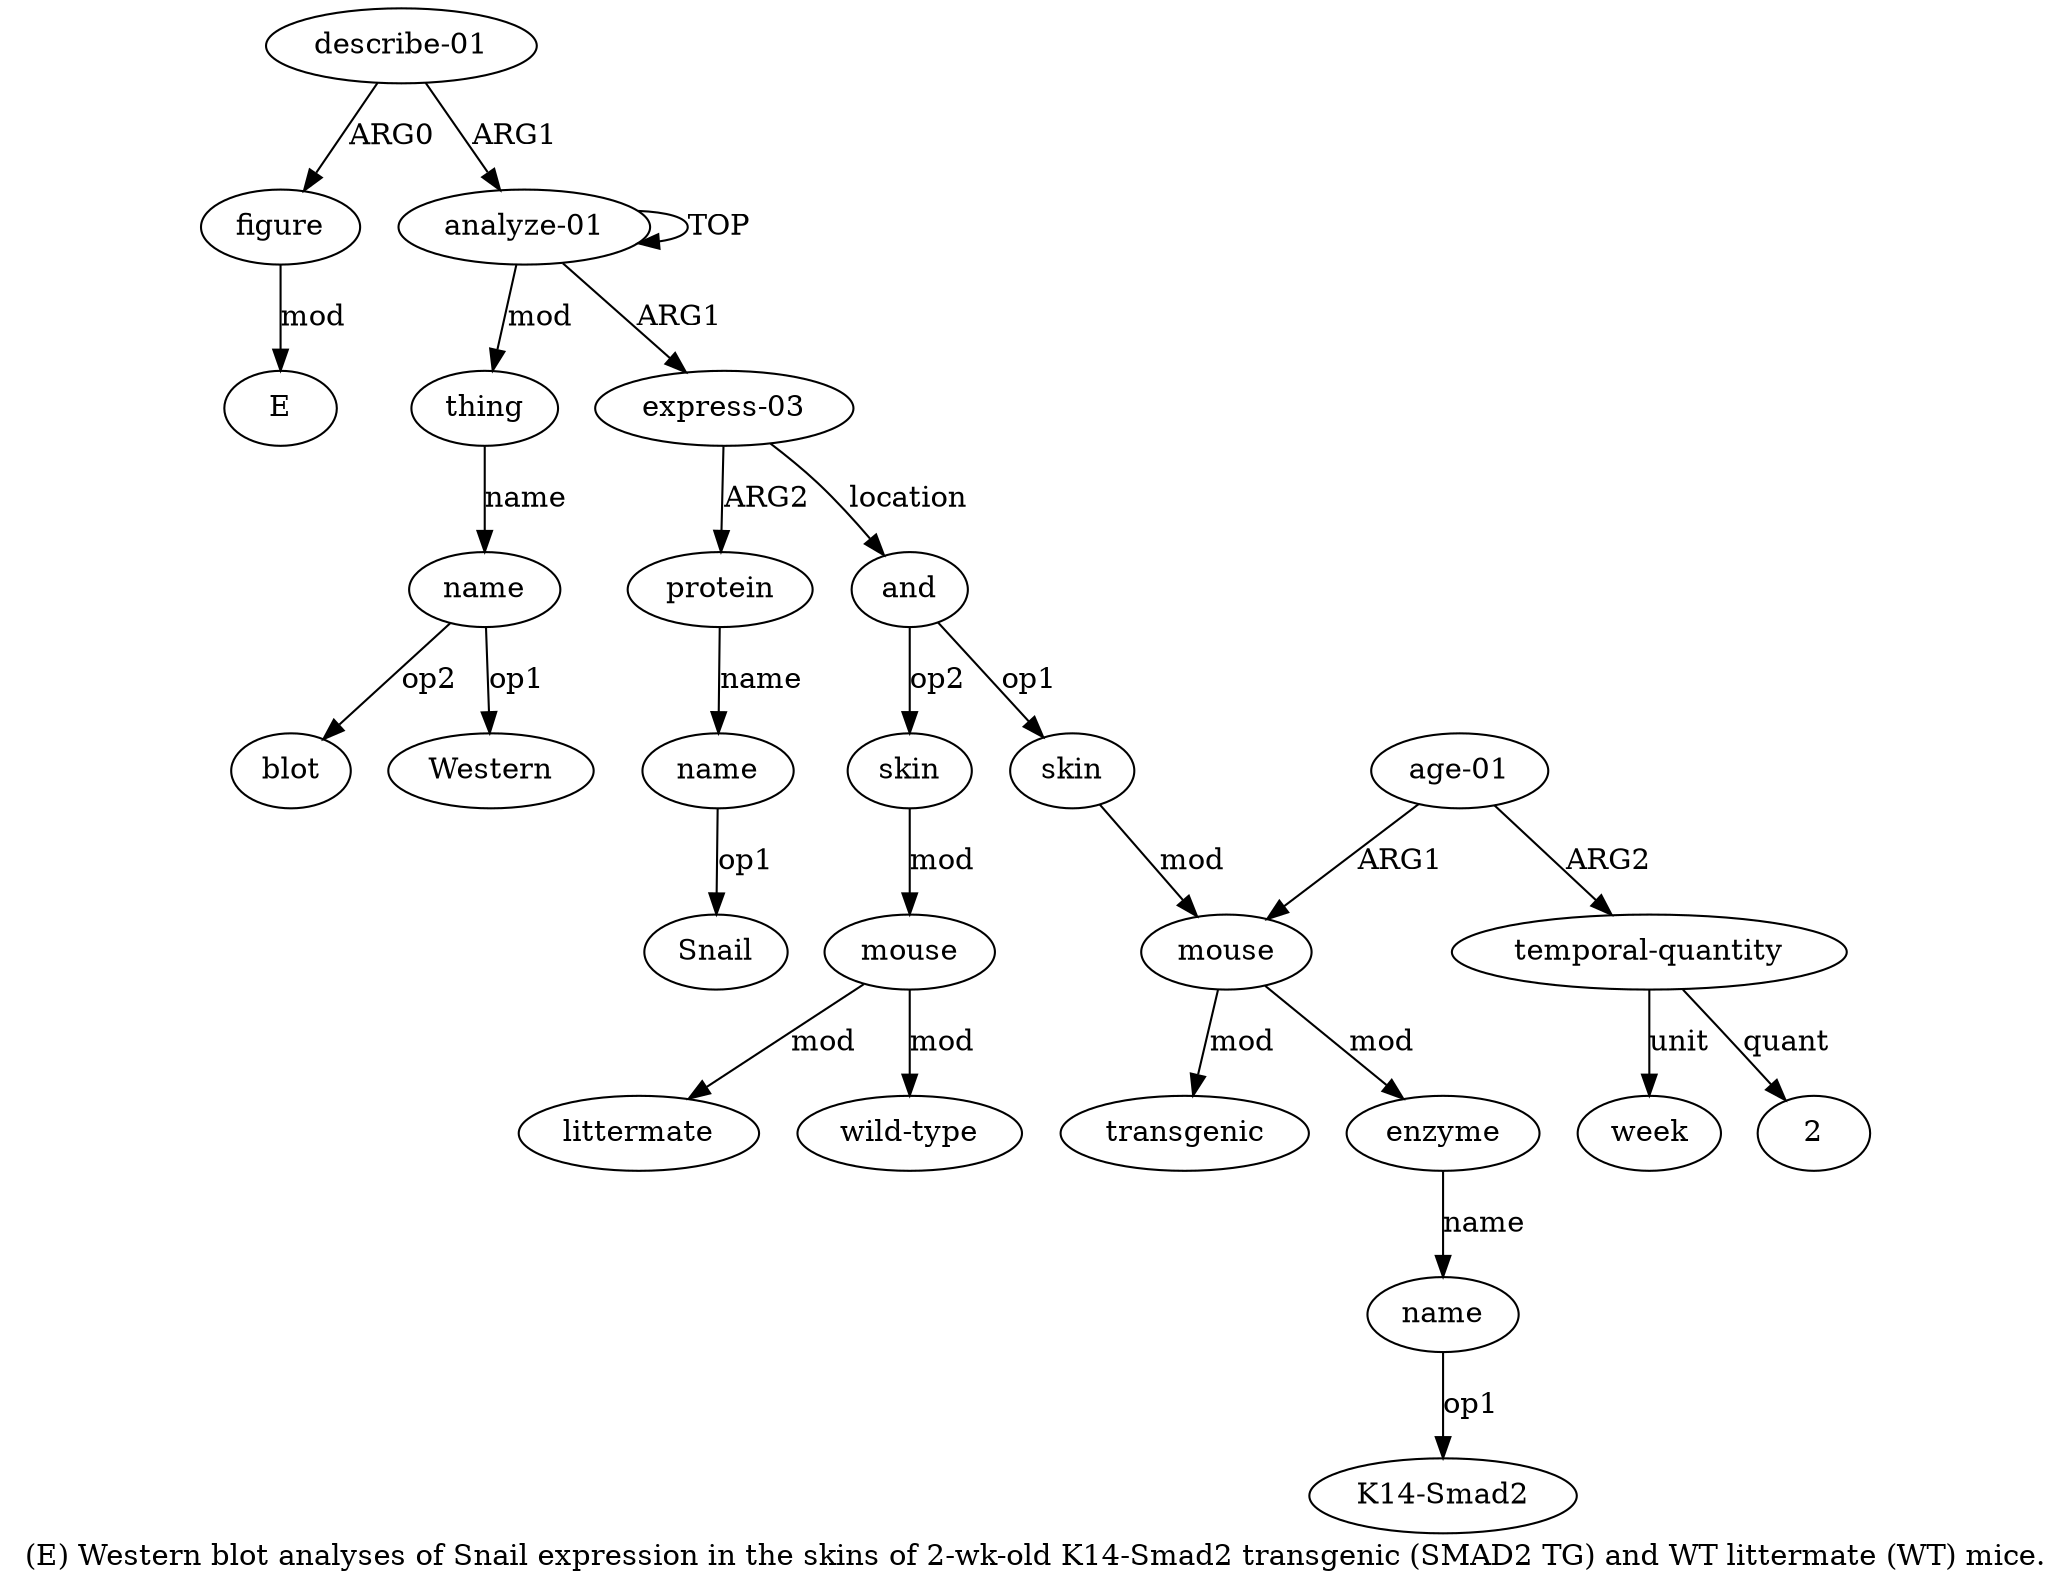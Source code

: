 digraph  {
	graph [label="(E) Western blot analyses of Snail expression in the skins of 2-wk-old K14-Smad2 transgenic (SMAD2 TG) and WT littermate (WT) mice."];
	node [label="\N"];
	a20	 [color=black,
		gold_ind=20,
		gold_label=figure,
		label=figure,
		test_ind=20,
		test_label=figure];
	"a20 E"	 [color=black,
		gold_ind=-1,
		gold_label=E,
		label=E,
		test_ind=-1,
		test_label=E];
	a20 -> "a20 E" [key=0,
	color=black,
	gold_label=mod,
	label=mod,
	test_label=mod];
"a18 blot" [color=black,
	gold_ind=-1,
	gold_label=blot,
	label=blot,
	test_ind=-1,
	test_label=blot];
"a3 Snail" [color=black,
	gold_ind=-1,
	gold_label=Snail,
	label=Snail,
	test_ind=-1,
	test_label=Snail];
a15 [color=black,
	gold_ind=15,
	gold_label=littermate,
	label=littermate,
	test_ind=15,
	test_label=littermate];
a14 [color=black,
	gold_ind=14,
	gold_label=mouse,
	label=mouse,
	test_ind=14,
	test_label=mouse];
a14 -> a15 [key=0,
color=black,
gold_label=mod,
label=mod,
test_label=mod];
a16 [color=black,
gold_ind=16,
gold_label="wild-type",
label="wild-type",
test_ind=16,
test_label="wild-type"];
a14 -> a16 [key=0,
color=black,
gold_label=mod,
label=mod,
test_label=mod];
a17 [color=black,
gold_ind=17,
gold_label=thing,
label=thing,
test_ind=17,
test_label=thing];
a18 [color=black,
gold_ind=18,
gold_label=name,
label=name,
test_ind=18,
test_label=name];
a17 -> a18 [key=0,
color=black,
gold_label=name,
label=name,
test_label=name];
a11 [color=black,
gold_ind=11,
gold_label=week,
label=week,
test_ind=11,
test_label=week];
a10 [color=black,
gold_ind=10,
gold_label="temporal-quantity",
label="temporal-quantity",
test_ind=10,
test_label="temporal-quantity"];
a10 -> a11 [key=0,
color=black,
gold_label=unit,
label=unit,
test_label=unit];
"a10 2" [color=black,
gold_ind=-1,
gold_label=2,
label=2,
test_ind=-1,
test_label=2];
a10 -> "a10 2" [key=0,
color=black,
gold_label=quant,
label=quant,
test_label=quant];
a13 [color=black,
gold_ind=13,
gold_label=skin,
label=skin,
test_ind=13,
test_label=skin];
a13 -> a14 [key=0,
color=black,
gold_label=mod,
label=mod,
test_label=mod];
a12 [color=black,
gold_ind=12,
gold_label=transgenic,
label=transgenic,
test_ind=12,
test_label=transgenic];
a19 [color=black,
gold_ind=19,
gold_label="describe-01",
label="describe-01",
test_ind=19,
test_label="describe-01"];
a19 -> a20 [key=0,
color=black,
gold_label=ARG0,
label=ARG0,
test_label=ARG0];
a0 [color=black,
gold_ind=0,
gold_label="analyze-01",
label="analyze-01",
test_ind=0,
test_label="analyze-01"];
a19 -> a0 [key=0,
color=black,
gold_label=ARG1,
label=ARG1,
test_label=ARG1];
a18 -> "a18 blot" [key=0,
color=black,
gold_label=op2,
label=op2,
test_label=op2];
"a18 Western" [color=black,
gold_ind=-1,
gold_label=Western,
label=Western,
test_ind=-1,
test_label=Western];
a18 -> "a18 Western" [key=0,
color=black,
gold_label=op1,
label=op1,
test_label=op1];
a1 [color=black,
gold_ind=1,
gold_label="express-03",
label="express-03",
test_ind=1,
test_label="express-03"];
a2 [color=black,
gold_ind=2,
gold_label=protein,
label=protein,
test_ind=2,
test_label=protein];
a1 -> a2 [key=0,
color=black,
gold_label=ARG2,
label=ARG2,
test_label=ARG2];
a4 [color=black,
gold_ind=4,
gold_label=and,
label=and,
test_ind=4,
test_label=and];
a1 -> a4 [key=0,
color=black,
gold_label=location,
label=location,
test_label=location];
a0 -> a17 [key=0,
color=black,
gold_label=mod,
label=mod,
test_label=mod];
a0 -> a1 [key=0,
color=black,
gold_label=ARG1,
label=ARG1,
test_label=ARG1];
a0 -> a0 [key=0,
color=black,
gold_label=TOP,
label=TOP,
test_label=TOP];
a3 [color=black,
gold_ind=3,
gold_label=name,
label=name,
test_ind=3,
test_label=name];
a3 -> "a3 Snail" [key=0,
color=black,
gold_label=op1,
label=op1,
test_label=op1];
a2 -> a3 [key=0,
color=black,
gold_label=name,
label=name,
test_label=name];
a5 [color=black,
gold_ind=5,
gold_label=skin,
label=skin,
test_ind=5,
test_label=skin];
a6 [color=black,
gold_ind=6,
gold_label=mouse,
label=mouse,
test_ind=6,
test_label=mouse];
a5 -> a6 [key=0,
color=black,
gold_label=mod,
label=mod,
test_label=mod];
a4 -> a13 [key=0,
color=black,
gold_label=op2,
label=op2,
test_label=op2];
a4 -> a5 [key=0,
color=black,
gold_label=op1,
label=op1,
test_label=op1];
a7 [color=black,
gold_ind=7,
gold_label=enzyme,
label=enzyme,
test_ind=7,
test_label=enzyme];
a8 [color=black,
gold_ind=8,
gold_label=name,
label=name,
test_ind=8,
test_label=name];
a7 -> a8 [key=0,
color=black,
gold_label=name,
label=name,
test_label=name];
a6 -> a12 [key=0,
color=black,
gold_label=mod,
label=mod,
test_label=mod];
a6 -> a7 [key=0,
color=black,
gold_label=mod,
label=mod,
test_label=mod];
a9 [color=black,
gold_ind=9,
gold_label="age-01",
label="age-01",
test_ind=9,
test_label="age-01"];
a9 -> a10 [key=0,
color=black,
gold_label=ARG2,
label=ARG2,
test_label=ARG2];
a9 -> a6 [key=0,
color=black,
gold_label=ARG1,
label=ARG1,
test_label=ARG1];
"a8 K14-Smad2" [color=black,
gold_ind=-1,
gold_label="K14-Smad2",
label="K14-Smad2",
test_ind=-1,
test_label="K14-Smad2"];
a8 -> "a8 K14-Smad2" [key=0,
color=black,
gold_label=op1,
label=op1,
test_label=op1];
}
